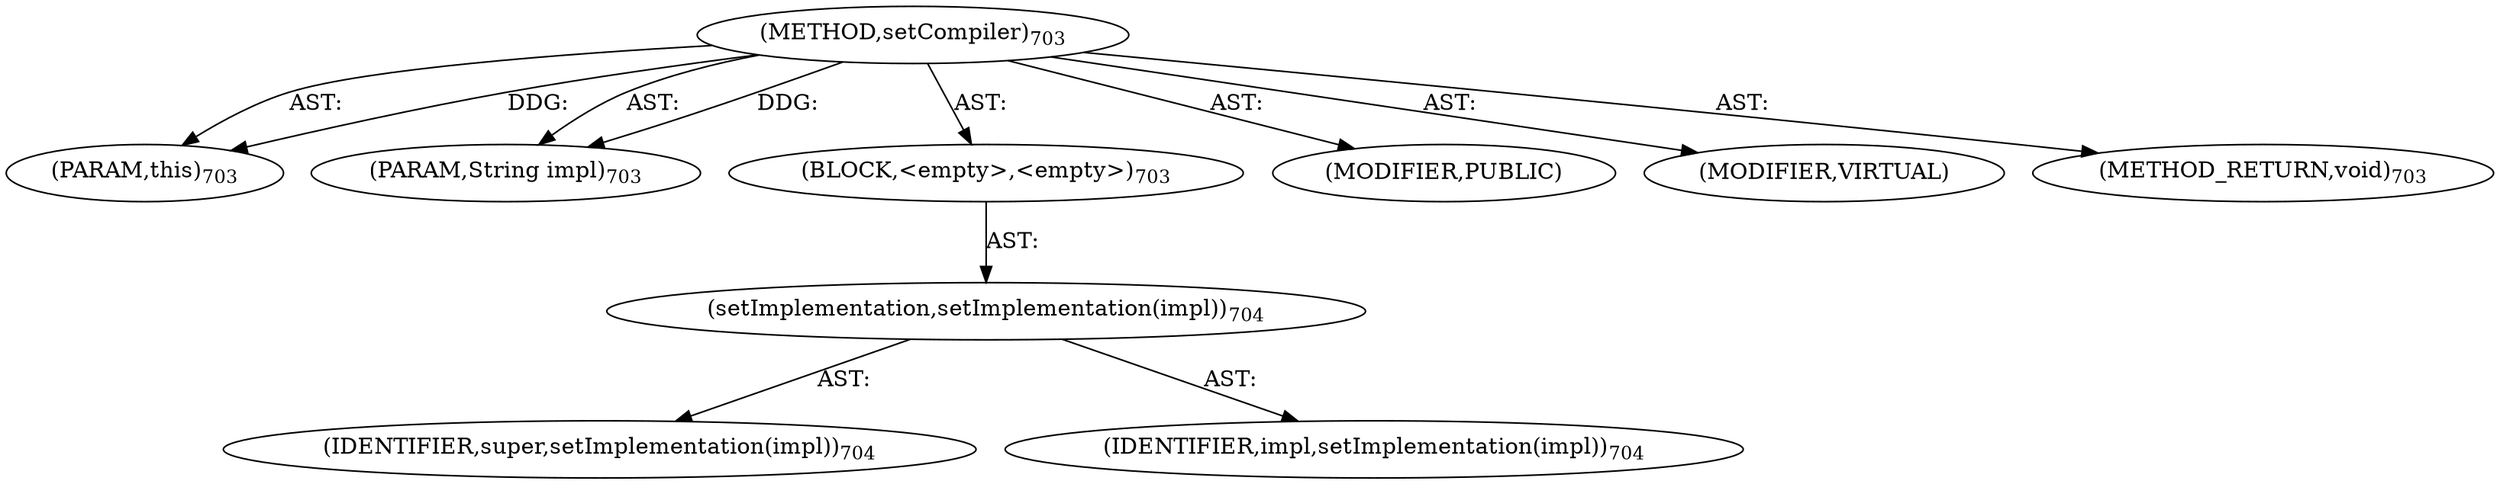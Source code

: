 digraph "setCompiler" {  
"111669149743" [label = <(METHOD,setCompiler)<SUB>703</SUB>> ]
"115964117068" [label = <(PARAM,this)<SUB>703</SUB>> ]
"115964117069" [label = <(PARAM,String impl)<SUB>703</SUB>> ]
"25769803870" [label = <(BLOCK,&lt;empty&gt;,&lt;empty&gt;)<SUB>703</SUB>> ]
"30064771420" [label = <(setImplementation,setImplementation(impl))<SUB>704</SUB>> ]
"68719477021" [label = <(IDENTIFIER,super,setImplementation(impl))<SUB>704</SUB>> ]
"68719477022" [label = <(IDENTIFIER,impl,setImplementation(impl))<SUB>704</SUB>> ]
"133143986291" [label = <(MODIFIER,PUBLIC)> ]
"133143986292" [label = <(MODIFIER,VIRTUAL)> ]
"128849018927" [label = <(METHOD_RETURN,void)<SUB>703</SUB>> ]
  "111669149743" -> "115964117068"  [ label = "AST: "] 
  "111669149743" -> "115964117069"  [ label = "AST: "] 
  "111669149743" -> "25769803870"  [ label = "AST: "] 
  "111669149743" -> "133143986291"  [ label = "AST: "] 
  "111669149743" -> "133143986292"  [ label = "AST: "] 
  "111669149743" -> "128849018927"  [ label = "AST: "] 
  "25769803870" -> "30064771420"  [ label = "AST: "] 
  "30064771420" -> "68719477021"  [ label = "AST: "] 
  "30064771420" -> "68719477022"  [ label = "AST: "] 
  "111669149743" -> "115964117068"  [ label = "DDG: "] 
  "111669149743" -> "115964117069"  [ label = "DDG: "] 
}
